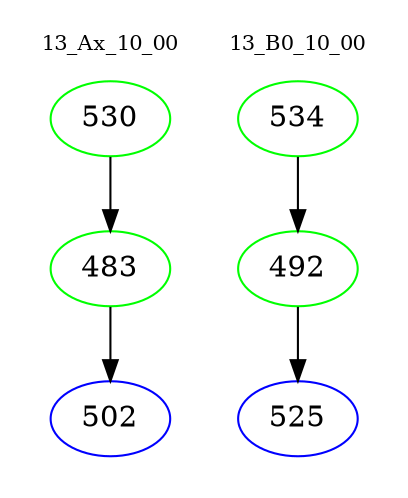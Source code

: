 digraph{
subgraph cluster_0 {
color = white
label = "13_Ax_10_00";
fontsize=10;
T0_530 [label="530", color="green"]
T0_530 -> T0_483 [color="black"]
T0_483 [label="483", color="green"]
T0_483 -> T0_502 [color="black"]
T0_502 [label="502", color="blue"]
}
subgraph cluster_1 {
color = white
label = "13_B0_10_00";
fontsize=10;
T1_534 [label="534", color="green"]
T1_534 -> T1_492 [color="black"]
T1_492 [label="492", color="green"]
T1_492 -> T1_525 [color="black"]
T1_525 [label="525", color="blue"]
}
}
